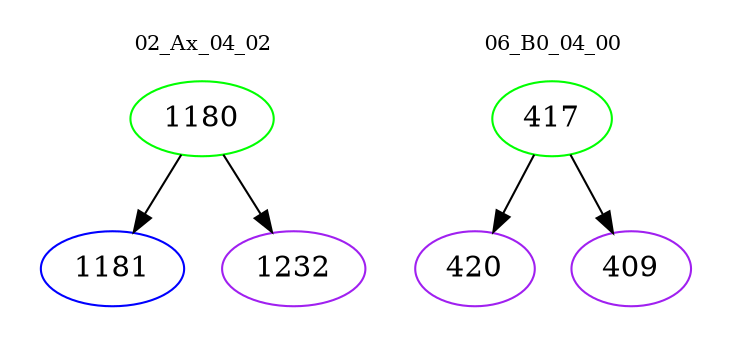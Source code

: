 digraph{
subgraph cluster_0 {
color = white
label = "02_Ax_04_02";
fontsize=10;
T0_1180 [label="1180", color="green"]
T0_1180 -> T0_1181 [color="black"]
T0_1181 [label="1181", color="blue"]
T0_1180 -> T0_1232 [color="black"]
T0_1232 [label="1232", color="purple"]
}
subgraph cluster_1 {
color = white
label = "06_B0_04_00";
fontsize=10;
T1_417 [label="417", color="green"]
T1_417 -> T1_420 [color="black"]
T1_420 [label="420", color="purple"]
T1_417 -> T1_409 [color="black"]
T1_409 [label="409", color="purple"]
}
}
